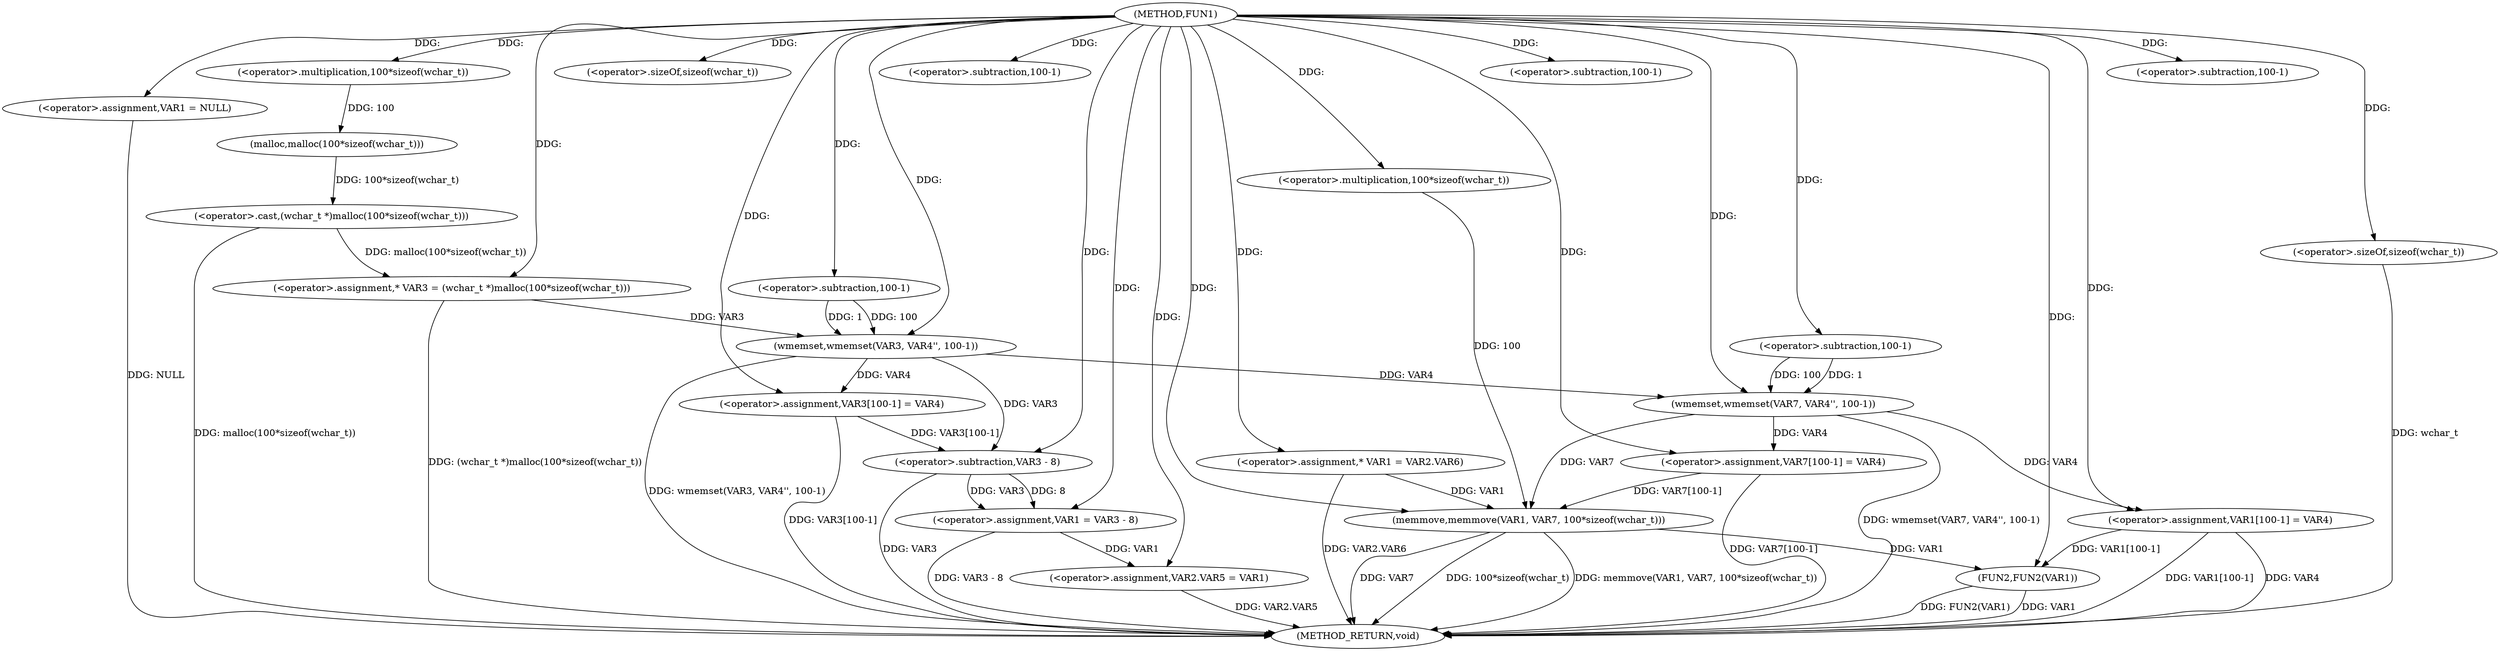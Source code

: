 digraph FUN1 {  
"1000100" [label = "(METHOD,FUN1)" ]
"1000179" [label = "(METHOD_RETURN,void)" ]
"1000104" [label = "(<operator>.assignment,VAR1 = NULL)" ]
"1000109" [label = "(<operator>.assignment,* VAR3 = (wchar_t *)malloc(100*sizeof(wchar_t)))" ]
"1000111" [label = "(<operator>.cast,(wchar_t *)malloc(100*sizeof(wchar_t)))" ]
"1000113" [label = "(malloc,malloc(100*sizeof(wchar_t)))" ]
"1000114" [label = "(<operator>.multiplication,100*sizeof(wchar_t))" ]
"1000116" [label = "(<operator>.sizeOf,sizeof(wchar_t))" ]
"1000118" [label = "(wmemset,wmemset(VAR3, VAR4'', 100-1))" ]
"1000121" [label = "(<operator>.subtraction,100-1)" ]
"1000124" [label = "(<operator>.assignment,VAR3[100-1] = VAR4)" ]
"1000127" [label = "(<operator>.subtraction,100-1)" ]
"1000131" [label = "(<operator>.assignment,VAR1 = VAR3 - 8)" ]
"1000133" [label = "(<operator>.subtraction,VAR3 - 8)" ]
"1000136" [label = "(<operator>.assignment,VAR2.VAR5 = VAR1)" ]
"1000143" [label = "(<operator>.assignment,* VAR1 = VAR2.VAR6)" ]
"1000150" [label = "(wmemset,wmemset(VAR7, VAR4'', 100-1))" ]
"1000153" [label = "(<operator>.subtraction,100-1)" ]
"1000156" [label = "(<operator>.assignment,VAR7[100-1] = VAR4)" ]
"1000159" [label = "(<operator>.subtraction,100-1)" ]
"1000163" [label = "(memmove,memmove(VAR1, VAR7, 100*sizeof(wchar_t)))" ]
"1000166" [label = "(<operator>.multiplication,100*sizeof(wchar_t))" ]
"1000168" [label = "(<operator>.sizeOf,sizeof(wchar_t))" ]
"1000170" [label = "(<operator>.assignment,VAR1[100-1] = VAR4)" ]
"1000173" [label = "(<operator>.subtraction,100-1)" ]
"1000177" [label = "(FUN2,FUN2(VAR1))" ]
  "1000177" -> "1000179"  [ label = "DDG: VAR1"] 
  "1000124" -> "1000179"  [ label = "DDG: VAR3[100-1]"] 
  "1000168" -> "1000179"  [ label = "DDG: wchar_t"] 
  "1000156" -> "1000179"  [ label = "DDG: VAR7[100-1]"] 
  "1000163" -> "1000179"  [ label = "DDG: 100*sizeof(wchar_t)"] 
  "1000133" -> "1000179"  [ label = "DDG: VAR3"] 
  "1000170" -> "1000179"  [ label = "DDG: VAR4"] 
  "1000118" -> "1000179"  [ label = "DDG: wmemset(VAR3, VAR4'', 100-1)"] 
  "1000131" -> "1000179"  [ label = "DDG: VAR3 - 8"] 
  "1000163" -> "1000179"  [ label = "DDG: memmove(VAR1, VAR7, 100*sizeof(wchar_t))"] 
  "1000109" -> "1000179"  [ label = "DDG: (wchar_t *)malloc(100*sizeof(wchar_t))"] 
  "1000111" -> "1000179"  [ label = "DDG: malloc(100*sizeof(wchar_t))"] 
  "1000143" -> "1000179"  [ label = "DDG: VAR2.VAR6"] 
  "1000170" -> "1000179"  [ label = "DDG: VAR1[100-1]"] 
  "1000177" -> "1000179"  [ label = "DDG: FUN2(VAR1)"] 
  "1000150" -> "1000179"  [ label = "DDG: wmemset(VAR7, VAR4'', 100-1)"] 
  "1000136" -> "1000179"  [ label = "DDG: VAR2.VAR5"] 
  "1000104" -> "1000179"  [ label = "DDG: NULL"] 
  "1000163" -> "1000179"  [ label = "DDG: VAR7"] 
  "1000100" -> "1000104"  [ label = "DDG: "] 
  "1000111" -> "1000109"  [ label = "DDG: malloc(100*sizeof(wchar_t))"] 
  "1000100" -> "1000109"  [ label = "DDG: "] 
  "1000113" -> "1000111"  [ label = "DDG: 100*sizeof(wchar_t)"] 
  "1000114" -> "1000113"  [ label = "DDG: 100"] 
  "1000100" -> "1000114"  [ label = "DDG: "] 
  "1000100" -> "1000116"  [ label = "DDG: "] 
  "1000109" -> "1000118"  [ label = "DDG: VAR3"] 
  "1000100" -> "1000118"  [ label = "DDG: "] 
  "1000121" -> "1000118"  [ label = "DDG: 100"] 
  "1000121" -> "1000118"  [ label = "DDG: 1"] 
  "1000100" -> "1000121"  [ label = "DDG: "] 
  "1000118" -> "1000124"  [ label = "DDG: VAR4"] 
  "1000100" -> "1000124"  [ label = "DDG: "] 
  "1000100" -> "1000127"  [ label = "DDG: "] 
  "1000133" -> "1000131"  [ label = "DDG: VAR3"] 
  "1000133" -> "1000131"  [ label = "DDG: 8"] 
  "1000100" -> "1000131"  [ label = "DDG: "] 
  "1000124" -> "1000133"  [ label = "DDG: VAR3[100-1]"] 
  "1000118" -> "1000133"  [ label = "DDG: VAR3"] 
  "1000100" -> "1000133"  [ label = "DDG: "] 
  "1000131" -> "1000136"  [ label = "DDG: VAR1"] 
  "1000100" -> "1000136"  [ label = "DDG: "] 
  "1000100" -> "1000143"  [ label = "DDG: "] 
  "1000100" -> "1000150"  [ label = "DDG: "] 
  "1000118" -> "1000150"  [ label = "DDG: VAR4"] 
  "1000153" -> "1000150"  [ label = "DDG: 100"] 
  "1000153" -> "1000150"  [ label = "DDG: 1"] 
  "1000100" -> "1000153"  [ label = "DDG: "] 
  "1000150" -> "1000156"  [ label = "DDG: VAR4"] 
  "1000100" -> "1000156"  [ label = "DDG: "] 
  "1000100" -> "1000159"  [ label = "DDG: "] 
  "1000143" -> "1000163"  [ label = "DDG: VAR1"] 
  "1000100" -> "1000163"  [ label = "DDG: "] 
  "1000150" -> "1000163"  [ label = "DDG: VAR7"] 
  "1000156" -> "1000163"  [ label = "DDG: VAR7[100-1]"] 
  "1000166" -> "1000163"  [ label = "DDG: 100"] 
  "1000100" -> "1000166"  [ label = "DDG: "] 
  "1000100" -> "1000168"  [ label = "DDG: "] 
  "1000100" -> "1000170"  [ label = "DDG: "] 
  "1000150" -> "1000170"  [ label = "DDG: VAR4"] 
  "1000100" -> "1000173"  [ label = "DDG: "] 
  "1000163" -> "1000177"  [ label = "DDG: VAR1"] 
  "1000170" -> "1000177"  [ label = "DDG: VAR1[100-1]"] 
  "1000100" -> "1000177"  [ label = "DDG: "] 
}
